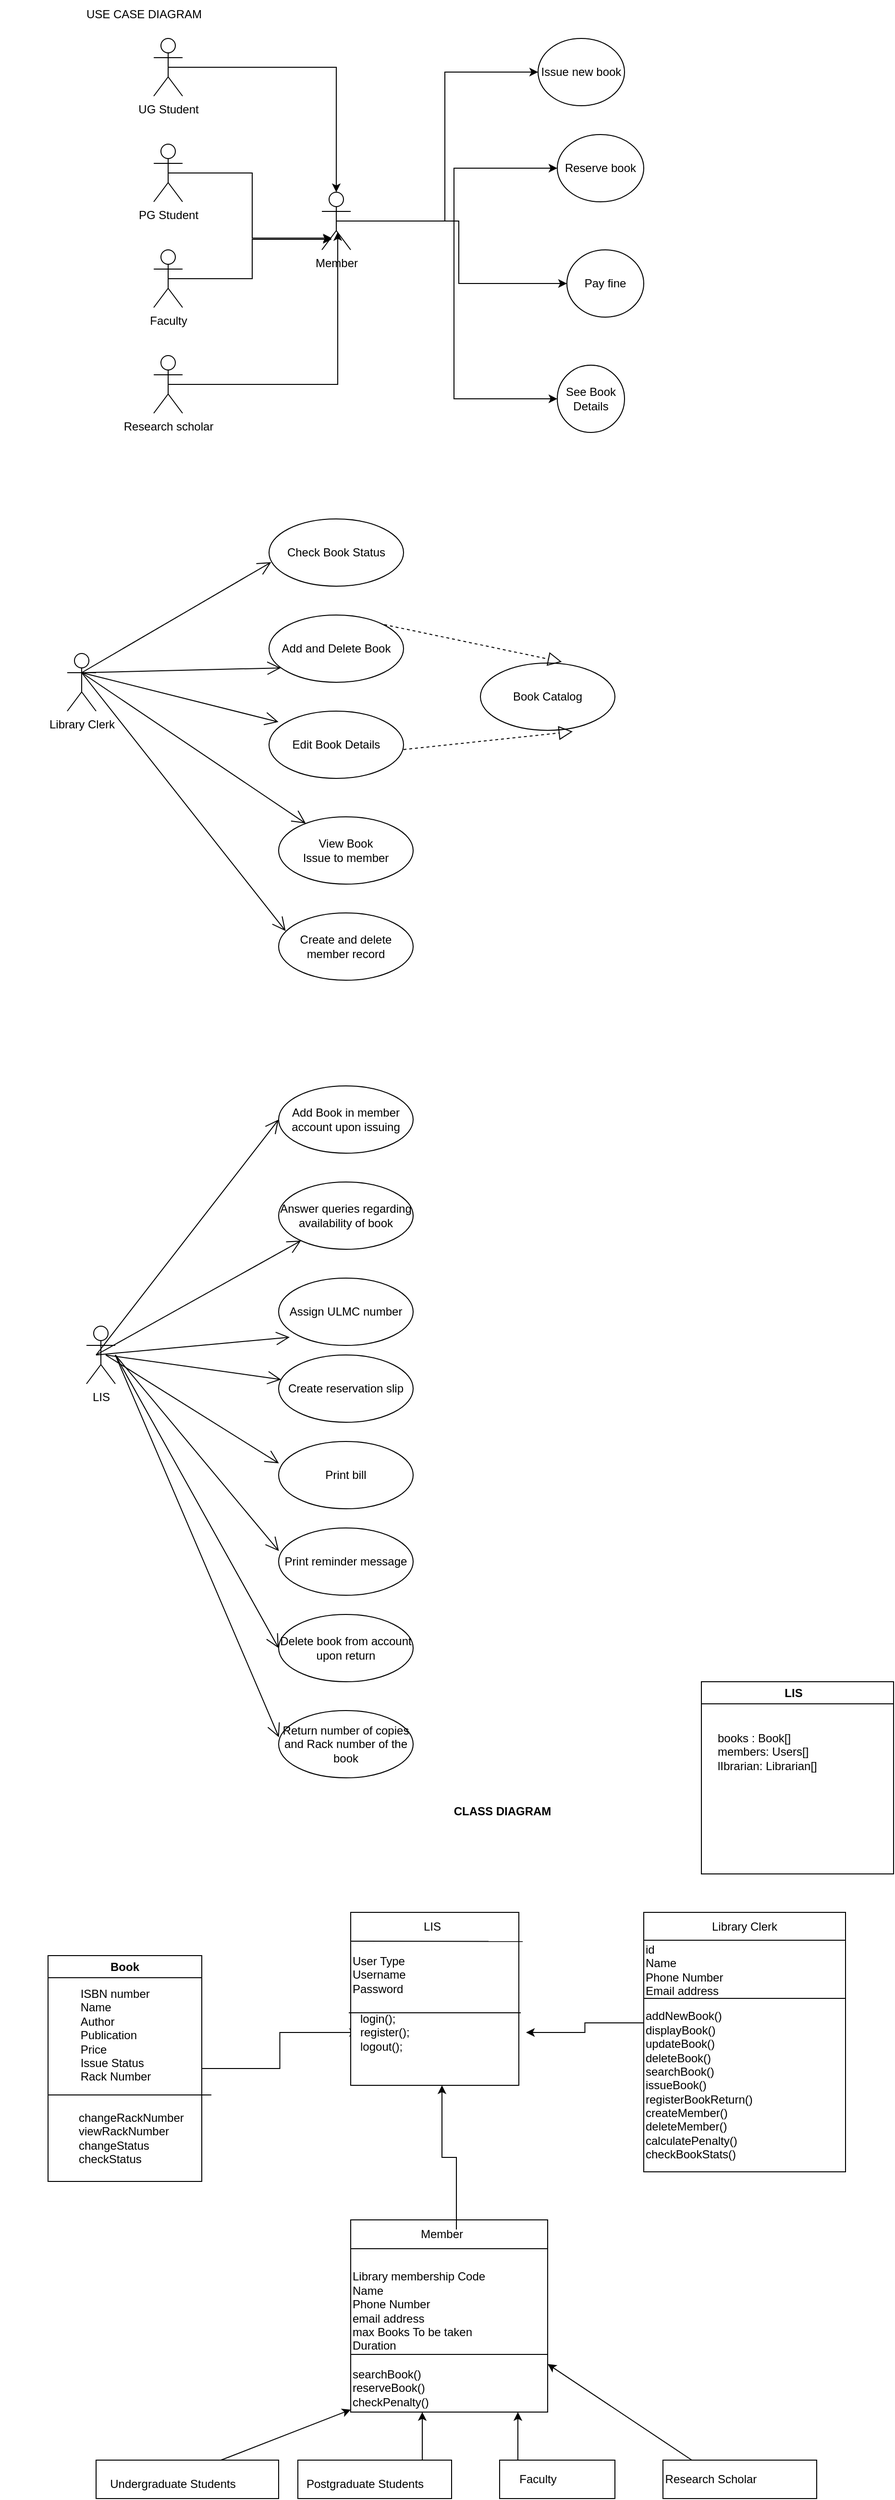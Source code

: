 <mxfile version="23.1.4" type="github">
  <diagram name="Page-1" id="4icbSyWXuBeYbICer2Tr">
    <mxGraphModel dx="2284" dy="780" grid="1" gridSize="10" guides="1" tooltips="1" connect="1" arrows="1" fold="1" page="1" pageScale="1" pageWidth="850" pageHeight="1100" math="0" shadow="0">
      <root>
        <mxCell id="0" />
        <mxCell id="1" parent="0" />
        <mxCell id="_LSDd67RqgxLon7ZMN70-1" style="edgeStyle=orthogonalEdgeStyle;rounded=0;orthogonalLoop=1;jettySize=auto;html=1;exitX=0.5;exitY=0.5;exitDx=0;exitDy=0;exitPerimeter=0;entryX=0;entryY=0.5;entryDx=0;entryDy=0;" parent="1" source="_LSDd67RqgxLon7ZMN70-5" target="_LSDd67RqgxLon7ZMN70-6" edge="1">
          <mxGeometry relative="1" as="geometry">
            <Array as="points">
              <mxPoint x="413" y="240" />
              <mxPoint x="413" y="85" />
            </Array>
          </mxGeometry>
        </mxCell>
        <mxCell id="_LSDd67RqgxLon7ZMN70-2" style="edgeStyle=orthogonalEdgeStyle;rounded=0;orthogonalLoop=1;jettySize=auto;html=1;exitX=0.5;exitY=0.5;exitDx=0;exitDy=0;exitPerimeter=0;" parent="1" source="_LSDd67RqgxLon7ZMN70-5" target="_LSDd67RqgxLon7ZMN70-7" edge="1">
          <mxGeometry relative="1" as="geometry" />
        </mxCell>
        <mxCell id="_LSDd67RqgxLon7ZMN70-3" style="edgeStyle=orthogonalEdgeStyle;rounded=0;orthogonalLoop=1;jettySize=auto;html=1;exitX=0.5;exitY=0.5;exitDx=0;exitDy=0;exitPerimeter=0;" parent="1" source="_LSDd67RqgxLon7ZMN70-5" target="_LSDd67RqgxLon7ZMN70-8" edge="1">
          <mxGeometry relative="1" as="geometry" />
        </mxCell>
        <mxCell id="_LSDd67RqgxLon7ZMN70-4" style="edgeStyle=orthogonalEdgeStyle;rounded=0;orthogonalLoop=1;jettySize=auto;html=1;exitX=0.5;exitY=0.5;exitDx=0;exitDy=0;exitPerimeter=0;entryX=0;entryY=0.5;entryDx=0;entryDy=0;" parent="1" source="_LSDd67RqgxLon7ZMN70-5" target="_LSDd67RqgxLon7ZMN70-9" edge="1">
          <mxGeometry relative="1" as="geometry" />
        </mxCell>
        <mxCell id="_LSDd67RqgxLon7ZMN70-5" value="Member" style="shape=umlActor;verticalLabelPosition=bottom;verticalAlign=top;html=1;" parent="1" vertex="1">
          <mxGeometry x="285" y="210" width="30" height="60" as="geometry" />
        </mxCell>
        <mxCell id="_LSDd67RqgxLon7ZMN70-6" value="Issue new book" style="ellipse;whiteSpace=wrap;html=1;" parent="1" vertex="1">
          <mxGeometry x="510" y="50" width="90" height="70" as="geometry" />
        </mxCell>
        <mxCell id="_LSDd67RqgxLon7ZMN70-7" value="Reserve book" style="ellipse;whiteSpace=wrap;html=1;" parent="1" vertex="1">
          <mxGeometry x="530" y="150" width="90" height="70" as="geometry" />
        </mxCell>
        <mxCell id="_LSDd67RqgxLon7ZMN70-8" value="Pay fine" style="ellipse;whiteSpace=wrap;html=1;" parent="1" vertex="1">
          <mxGeometry x="540" y="270" width="80" height="70" as="geometry" />
        </mxCell>
        <mxCell id="_LSDd67RqgxLon7ZMN70-9" value="See Book Details" style="ellipse;whiteSpace=wrap;html=1;" parent="1" vertex="1">
          <mxGeometry x="530" y="390" width="70" height="70" as="geometry" />
        </mxCell>
        <mxCell id="_LSDd67RqgxLon7ZMN70-10" value="Library Clerk" style="shape=umlActor;verticalLabelPosition=bottom;verticalAlign=top;html=1;" parent="1" vertex="1">
          <mxGeometry x="20" y="690" width="30" height="60" as="geometry" />
        </mxCell>
        <mxCell id="_LSDd67RqgxLon7ZMN70-11" value="Check Book Status" style="ellipse;whiteSpace=wrap;html=1;" parent="1" vertex="1">
          <mxGeometry x="230" y="550" width="140" height="70" as="geometry" />
        </mxCell>
        <mxCell id="_LSDd67RqgxLon7ZMN70-12" value="Add and Delete Book" style="ellipse;whiteSpace=wrap;html=1;" parent="1" vertex="1">
          <mxGeometry x="230" y="650" width="140" height="70" as="geometry" />
        </mxCell>
        <mxCell id="_LSDd67RqgxLon7ZMN70-13" value="Edit Book Details" style="ellipse;whiteSpace=wrap;html=1;" parent="1" vertex="1">
          <mxGeometry x="230" y="750" width="140" height="70" as="geometry" />
        </mxCell>
        <mxCell id="_LSDd67RqgxLon7ZMN70-14" value="View Book&lt;br&gt;Issue to member" style="ellipse;whiteSpace=wrap;html=1;" parent="1" vertex="1">
          <mxGeometry x="240" y="860" width="140" height="70" as="geometry" />
        </mxCell>
        <mxCell id="_LSDd67RqgxLon7ZMN70-15" value="Create and delete member record" style="ellipse;whiteSpace=wrap;html=1;" parent="1" vertex="1">
          <mxGeometry x="240" y="960" width="140" height="70" as="geometry" />
        </mxCell>
        <mxCell id="_LSDd67RqgxLon7ZMN70-16" value="" style="endArrow=open;endFill=1;endSize=12;html=1;rounded=0;entryX=0.016;entryY=0.643;entryDx=0;entryDy=0;entryPerimeter=0;" parent="1" target="_LSDd67RqgxLon7ZMN70-11" edge="1">
          <mxGeometry width="160" relative="1" as="geometry">
            <mxPoint x="35" y="710" as="sourcePoint" />
            <mxPoint x="195" y="710" as="targetPoint" />
          </mxGeometry>
        </mxCell>
        <mxCell id="_LSDd67RqgxLon7ZMN70-17" value="" style="endArrow=open;endFill=1;endSize=12;html=1;rounded=0;entryX=0.088;entryY=0.786;entryDx=0;entryDy=0;entryPerimeter=0;" parent="1" target="_LSDd67RqgxLon7ZMN70-12" edge="1">
          <mxGeometry width="160" relative="1" as="geometry">
            <mxPoint x="35" y="710" as="sourcePoint" />
            <mxPoint x="195" y="710" as="targetPoint" />
          </mxGeometry>
        </mxCell>
        <mxCell id="_LSDd67RqgxLon7ZMN70-18" value="" style="endArrow=open;endFill=1;endSize=12;html=1;rounded=0;entryX=0.07;entryY=0.161;entryDx=0;entryDy=0;entryPerimeter=0;" parent="1" target="_LSDd67RqgxLon7ZMN70-13" edge="1">
          <mxGeometry width="160" relative="1" as="geometry">
            <mxPoint x="35" y="710" as="sourcePoint" />
            <mxPoint x="195" y="710" as="targetPoint" />
          </mxGeometry>
        </mxCell>
        <mxCell id="_LSDd67RqgxLon7ZMN70-19" value="" style="endArrow=open;endFill=1;endSize=12;html=1;rounded=0;" parent="1" target="_LSDd67RqgxLon7ZMN70-14" edge="1">
          <mxGeometry width="160" relative="1" as="geometry">
            <mxPoint x="35" y="710" as="sourcePoint" />
            <mxPoint x="195" y="710" as="targetPoint" />
          </mxGeometry>
        </mxCell>
        <mxCell id="_LSDd67RqgxLon7ZMN70-20" value="" style="endArrow=open;endFill=1;endSize=12;html=1;rounded=0;entryX=0.052;entryY=0.268;entryDx=0;entryDy=0;entryPerimeter=0;" parent="1" target="_LSDd67RqgxLon7ZMN70-15" edge="1">
          <mxGeometry width="160" relative="1" as="geometry">
            <mxPoint x="35" y="710" as="sourcePoint" />
            <mxPoint x="195" y="710" as="targetPoint" />
          </mxGeometry>
        </mxCell>
        <mxCell id="_LSDd67RqgxLon7ZMN70-21" value="Book Catalog" style="ellipse;whiteSpace=wrap;html=1;" parent="1" vertex="1">
          <mxGeometry x="450" y="700" width="140" height="70" as="geometry" />
        </mxCell>
        <mxCell id="_LSDd67RqgxLon7ZMN70-22" value="" style="endArrow=block;dashed=1;endFill=0;endSize=12;html=1;rounded=0;entryX=0.605;entryY=-0.018;entryDx=0;entryDy=0;entryPerimeter=0;" parent="1" target="_LSDd67RqgxLon7ZMN70-21" edge="1">
          <mxGeometry width="160" relative="1" as="geometry">
            <mxPoint x="350" y="660" as="sourcePoint" />
            <mxPoint x="510" y="660" as="targetPoint" />
          </mxGeometry>
        </mxCell>
        <mxCell id="_LSDd67RqgxLon7ZMN70-23" value="" style="endArrow=block;dashed=1;endFill=0;endSize=12;html=1;rounded=0;entryX=0.686;entryY=1.018;entryDx=0;entryDy=0;entryPerimeter=0;" parent="1" target="_LSDd67RqgxLon7ZMN70-21" edge="1">
          <mxGeometry width="160" relative="1" as="geometry">
            <mxPoint x="370" y="790" as="sourcePoint" />
            <mxPoint x="530" y="790" as="targetPoint" />
          </mxGeometry>
        </mxCell>
        <mxCell id="_LSDd67RqgxLon7ZMN70-24" value="LIS" style="shape=umlActor;verticalLabelPosition=bottom;verticalAlign=top;html=1;" parent="1" vertex="1">
          <mxGeometry x="40" y="1390" width="30" height="60" as="geometry" />
        </mxCell>
        <mxCell id="_LSDd67RqgxLon7ZMN70-25" value="USE CASE DIAGRAM" style="text;html=1;strokeColor=none;fillColor=none;align=center;verticalAlign=middle;whiteSpace=wrap;rounded=0;" parent="1" vertex="1">
          <mxGeometry x="-50" y="10" width="300" height="30" as="geometry" />
        </mxCell>
        <mxCell id="_LSDd67RqgxLon7ZMN70-26" value="Add Book in member account upon issuing" style="ellipse;whiteSpace=wrap;html=1;" parent="1" vertex="1">
          <mxGeometry x="240" y="1140" width="140" height="70" as="geometry" />
        </mxCell>
        <mxCell id="_LSDd67RqgxLon7ZMN70-27" value="Answer queries regarding availability of book" style="ellipse;whiteSpace=wrap;html=1;" parent="1" vertex="1">
          <mxGeometry x="240" y="1240" width="140" height="70" as="geometry" />
        </mxCell>
        <mxCell id="_LSDd67RqgxLon7ZMN70-28" value="Assign ULMC number" style="ellipse;whiteSpace=wrap;html=1;" parent="1" vertex="1">
          <mxGeometry x="240" y="1340" width="140" height="70" as="geometry" />
        </mxCell>
        <mxCell id="_LSDd67RqgxLon7ZMN70-29" value="Create reservation slip" style="ellipse;whiteSpace=wrap;html=1;" parent="1" vertex="1">
          <mxGeometry x="240" y="1420" width="140" height="70" as="geometry" />
        </mxCell>
        <mxCell id="_LSDd67RqgxLon7ZMN70-30" value="Print bill" style="ellipse;whiteSpace=wrap;html=1;" parent="1" vertex="1">
          <mxGeometry x="240" y="1510" width="140" height="70" as="geometry" />
        </mxCell>
        <mxCell id="_LSDd67RqgxLon7ZMN70-31" value="Print reminder message" style="ellipse;whiteSpace=wrap;html=1;" parent="1" vertex="1">
          <mxGeometry x="240" y="1600" width="140" height="70" as="geometry" />
        </mxCell>
        <mxCell id="_LSDd67RqgxLon7ZMN70-32" value="Delete book from account upon return" style="ellipse;whiteSpace=wrap;html=1;" parent="1" vertex="1">
          <mxGeometry x="240" y="1690" width="140" height="70" as="geometry" />
        </mxCell>
        <mxCell id="_LSDd67RqgxLon7ZMN70-33" value="Return number of copies and Rack number of the book" style="ellipse;whiteSpace=wrap;html=1;" parent="1" vertex="1">
          <mxGeometry x="240" y="1790" width="140" height="70" as="geometry" />
        </mxCell>
        <mxCell id="_LSDd67RqgxLon7ZMN70-34" value="" style="endArrow=open;endFill=1;endSize=12;html=1;rounded=0;entryX=0;entryY=0.5;entryDx=0;entryDy=0;" parent="1" target="_LSDd67RqgxLon7ZMN70-26" edge="1">
          <mxGeometry width="160" relative="1" as="geometry">
            <mxPoint x="50" y="1420" as="sourcePoint" />
            <mxPoint x="210" y="1420" as="targetPoint" />
          </mxGeometry>
        </mxCell>
        <mxCell id="_LSDd67RqgxLon7ZMN70-35" value="" style="endArrow=open;endFill=1;endSize=12;html=1;rounded=0;" parent="1" target="_LSDd67RqgxLon7ZMN70-27" edge="1">
          <mxGeometry width="160" relative="1" as="geometry">
            <mxPoint x="50" y="1420" as="sourcePoint" />
            <mxPoint x="210" y="1420" as="targetPoint" />
          </mxGeometry>
        </mxCell>
        <mxCell id="_LSDd67RqgxLon7ZMN70-36" value="" style="endArrow=open;endFill=1;endSize=12;html=1;rounded=0;entryX=0.082;entryY=0.879;entryDx=0;entryDy=0;entryPerimeter=0;" parent="1" target="_LSDd67RqgxLon7ZMN70-28" edge="1">
          <mxGeometry width="160" relative="1" as="geometry">
            <mxPoint x="50" y="1420" as="sourcePoint" />
            <mxPoint x="210" y="1420" as="targetPoint" />
          </mxGeometry>
        </mxCell>
        <mxCell id="_LSDd67RqgxLon7ZMN70-37" value="" style="endArrow=open;endFill=1;endSize=12;html=1;rounded=0;" parent="1" target="_LSDd67RqgxLon7ZMN70-29" edge="1">
          <mxGeometry width="160" relative="1" as="geometry">
            <mxPoint x="60" y="1420" as="sourcePoint" />
            <mxPoint x="220" y="1420" as="targetPoint" />
          </mxGeometry>
        </mxCell>
        <mxCell id="_LSDd67RqgxLon7ZMN70-38" value="" style="endArrow=open;endFill=1;endSize=12;html=1;rounded=0;entryX=0.002;entryY=0.325;entryDx=0;entryDy=0;entryPerimeter=0;" parent="1" target="_LSDd67RqgxLon7ZMN70-30" edge="1">
          <mxGeometry width="160" relative="1" as="geometry">
            <mxPoint x="60" y="1420" as="sourcePoint" />
            <mxPoint x="220" y="1420" as="targetPoint" />
          </mxGeometry>
        </mxCell>
        <mxCell id="_LSDd67RqgxLon7ZMN70-39" value="" style="endArrow=open;endFill=1;endSize=12;html=1;rounded=0;entryX=0.002;entryY=0.343;entryDx=0;entryDy=0;entryPerimeter=0;" parent="1" target="_LSDd67RqgxLon7ZMN70-31" edge="1">
          <mxGeometry width="160" relative="1" as="geometry">
            <mxPoint x="70" y="1420" as="sourcePoint" />
            <mxPoint x="230" y="1420" as="targetPoint" />
          </mxGeometry>
        </mxCell>
        <mxCell id="_LSDd67RqgxLon7ZMN70-40" value="" style="endArrow=open;endFill=1;endSize=12;html=1;rounded=0;entryX=0;entryY=0.5;entryDx=0;entryDy=0;" parent="1" target="_LSDd67RqgxLon7ZMN70-32" edge="1">
          <mxGeometry width="160" relative="1" as="geometry">
            <mxPoint x="70" y="1420" as="sourcePoint" />
            <mxPoint x="230" y="1420" as="targetPoint" />
          </mxGeometry>
        </mxCell>
        <mxCell id="_LSDd67RqgxLon7ZMN70-41" value="" style="endArrow=open;endFill=1;endSize=12;html=1;rounded=0;entryX=0.002;entryY=0.397;entryDx=0;entryDy=0;entryPerimeter=0;" parent="1" target="_LSDd67RqgxLon7ZMN70-33" edge="1">
          <mxGeometry width="160" relative="1" as="geometry">
            <mxPoint x="70" y="1420" as="sourcePoint" />
            <mxPoint x="230" y="1420" as="targetPoint" />
          </mxGeometry>
        </mxCell>
        <mxCell id="_LSDd67RqgxLon7ZMN70-42" value="PG Student" style="shape=umlActor;verticalLabelPosition=bottom;verticalAlign=top;html=1;" parent="1" vertex="1">
          <mxGeometry x="110" y="160" width="30" height="60" as="geometry" />
        </mxCell>
        <mxCell id="_LSDd67RqgxLon7ZMN70-43" value="Research scholar" style="shape=umlActor;verticalLabelPosition=bottom;verticalAlign=top;html=1;" parent="1" vertex="1">
          <mxGeometry x="110" y="380" width="30" height="60" as="geometry" />
        </mxCell>
        <mxCell id="_LSDd67RqgxLon7ZMN70-44" value="UG Student" style="shape=umlActor;verticalLabelPosition=bottom;verticalAlign=top;html=1;" parent="1" vertex="1">
          <mxGeometry x="110" y="50" width="30" height="60" as="geometry" />
        </mxCell>
        <mxCell id="_LSDd67RqgxLon7ZMN70-45" value="Faculty" style="shape=umlActor;verticalLabelPosition=bottom;verticalAlign=top;html=1;" parent="1" vertex="1">
          <mxGeometry x="110" y="270" width="30" height="60" as="geometry" />
        </mxCell>
        <mxCell id="_LSDd67RqgxLon7ZMN70-46" style="edgeStyle=orthogonalEdgeStyle;rounded=0;orthogonalLoop=1;jettySize=auto;html=1;exitX=0.5;exitY=0.5;exitDx=0;exitDy=0;exitPerimeter=0;entryX=0.55;entryY=0.692;entryDx=0;entryDy=0;entryPerimeter=0;" parent="1" source="_LSDd67RqgxLon7ZMN70-43" target="_LSDd67RqgxLon7ZMN70-5" edge="1">
          <mxGeometry relative="1" as="geometry" />
        </mxCell>
        <mxCell id="_LSDd67RqgxLon7ZMN70-47" style="edgeStyle=orthogonalEdgeStyle;rounded=0;orthogonalLoop=1;jettySize=auto;html=1;exitX=0.5;exitY=0.5;exitDx=0;exitDy=0;exitPerimeter=0;entryX=0.342;entryY=0.817;entryDx=0;entryDy=0;entryPerimeter=0;" parent="1" source="_LSDd67RqgxLon7ZMN70-45" target="_LSDd67RqgxLon7ZMN70-5" edge="1">
          <mxGeometry relative="1" as="geometry" />
        </mxCell>
        <mxCell id="_LSDd67RqgxLon7ZMN70-48" style="edgeStyle=orthogonalEdgeStyle;rounded=0;orthogonalLoop=1;jettySize=auto;html=1;exitX=0.5;exitY=0.5;exitDx=0;exitDy=0;exitPerimeter=0;entryX=0.342;entryY=0.796;entryDx=0;entryDy=0;entryPerimeter=0;" parent="1" source="_LSDd67RqgxLon7ZMN70-42" target="_LSDd67RqgxLon7ZMN70-5" edge="1">
          <mxGeometry relative="1" as="geometry" />
        </mxCell>
        <mxCell id="_LSDd67RqgxLon7ZMN70-49" style="edgeStyle=orthogonalEdgeStyle;rounded=0;orthogonalLoop=1;jettySize=auto;html=1;exitX=0.5;exitY=0.5;exitDx=0;exitDy=0;exitPerimeter=0;entryX=0.5;entryY=0;entryDx=0;entryDy=0;entryPerimeter=0;" parent="1" source="_LSDd67RqgxLon7ZMN70-44" target="_LSDd67RqgxLon7ZMN70-5" edge="1">
          <mxGeometry relative="1" as="geometry" />
        </mxCell>
        <mxCell id="_LSDd67RqgxLon7ZMN70-50" value="&lt;b&gt;CLASS DIAGRAM&lt;/b&gt;" style="text;html=1;strokeColor=none;fillColor=none;align=center;verticalAlign=middle;whiteSpace=wrap;rounded=0;" parent="1" vertex="1">
          <mxGeometry x="322.5" y="1880" width="300" height="30" as="geometry" />
        </mxCell>
        <mxCell id="_LSDd67RqgxLon7ZMN70-51" style="edgeStyle=orthogonalEdgeStyle;rounded=0;orthogonalLoop=1;jettySize=auto;html=1;exitX=1;exitY=0.5;exitDx=0;exitDy=0;" parent="1" source="v0lGHebVl8GjPaIdIFqp-1" target="_LSDd67RqgxLon7ZMN70-61" edge="1">
          <mxGeometry relative="1" as="geometry">
            <mxPoint x="160" y="2080" as="sourcePoint" />
          </mxGeometry>
        </mxCell>
        <mxCell id="_LSDd67RqgxLon7ZMN70-56" value="" style="rounded=0;whiteSpace=wrap;html=1;" parent="1" vertex="1">
          <mxGeometry x="315" y="2000" width="175" height="180" as="geometry" />
        </mxCell>
        <mxCell id="_LSDd67RqgxLon7ZMN70-57" value="" style="endArrow=none;html=1;rounded=0;entryX=1.023;entryY=0.168;entryDx=0;entryDy=0;entryPerimeter=0;" parent="1" target="_LSDd67RqgxLon7ZMN70-56" edge="1">
          <mxGeometry width="50" height="50" relative="1" as="geometry">
            <mxPoint x="315" y="2030" as="sourcePoint" />
            <mxPoint x="485" y="2030" as="targetPoint" />
          </mxGeometry>
        </mxCell>
        <mxCell id="_LSDd67RqgxLon7ZMN70-58" value="" style="endArrow=none;html=1;rounded=0;entryX=1.023;entryY=0.168;entryDx=0;entryDy=0;entryPerimeter=0;" parent="1" edge="1">
          <mxGeometry width="50" height="50" relative="1" as="geometry">
            <mxPoint x="313" y="2104.5" as="sourcePoint" />
            <mxPoint x="492" y="2104.5" as="targetPoint" />
          </mxGeometry>
        </mxCell>
        <mxCell id="_LSDd67RqgxLon7ZMN70-59" value="LIS" style="text;html=1;strokeColor=none;fillColor=none;align=center;verticalAlign=middle;whiteSpace=wrap;rounded=0;" parent="1" vertex="1">
          <mxGeometry x="370" y="2000" width="60" height="30" as="geometry" />
        </mxCell>
        <mxCell id="_LSDd67RqgxLon7ZMN70-60" value="User Type&lt;br&gt;Username&lt;br&gt;Password" style="text;html=1;strokeColor=none;fillColor=none;align=left;verticalAlign=middle;whiteSpace=wrap;rounded=0;" parent="1" vertex="1">
          <mxGeometry x="315" y="2010" width="190" height="110" as="geometry" />
        </mxCell>
        <mxCell id="_LSDd67RqgxLon7ZMN70-61" value="login();&lt;br&gt;register();&lt;br&gt;logout();&lt;br&gt;" style="text;html=1;strokeColor=none;fillColor=none;align=left;verticalAlign=middle;whiteSpace=wrap;rounded=0;" parent="1" vertex="1">
          <mxGeometry x="322.5" y="2070" width="175" height="110" as="geometry" />
        </mxCell>
        <mxCell id="_LSDd67RqgxLon7ZMN70-62" value="" style="rounded=0;whiteSpace=wrap;html=1;" parent="1" vertex="1">
          <mxGeometry x="620" y="2000" width="210" height="270" as="geometry" />
        </mxCell>
        <mxCell id="_LSDd67RqgxLon7ZMN70-63" value="" style="endArrow=none;html=1;rounded=0;" parent="1" source="_LSDd67RqgxLon7ZMN70-62" edge="1">
          <mxGeometry width="50" height="50" relative="1" as="geometry">
            <mxPoint x="750" y="2030" as="sourcePoint" />
            <mxPoint x="830" y="2030" as="targetPoint" />
          </mxGeometry>
        </mxCell>
        <mxCell id="_LSDd67RqgxLon7ZMN70-64" value="" style="endArrow=none;html=1;rounded=0;" parent="1" source="_LSDd67RqgxLon7ZMN70-62" edge="1">
          <mxGeometry width="50" height="50" relative="1" as="geometry">
            <mxPoint x="790" y="2029" as="sourcePoint" />
            <mxPoint x="620" y="2029" as="targetPoint" />
            <Array as="points">
              <mxPoint x="830" y="2029" />
            </Array>
          </mxGeometry>
        </mxCell>
        <mxCell id="_LSDd67RqgxLon7ZMN70-65" value="" style="endArrow=none;html=1;rounded=0;" parent="1" edge="1">
          <mxGeometry width="50" height="50" relative="1" as="geometry">
            <mxPoint x="830" y="2089.5" as="sourcePoint" />
            <mxPoint x="620" y="2089.5" as="targetPoint" />
            <Array as="points">
              <mxPoint x="830" y="2089.5" />
            </Array>
          </mxGeometry>
        </mxCell>
        <mxCell id="_LSDd67RqgxLon7ZMN70-66" value="Library Clerk" style="text;html=1;strokeColor=none;fillColor=none;align=center;verticalAlign=middle;whiteSpace=wrap;rounded=0;" parent="1" vertex="1">
          <mxGeometry x="680" y="2000" width="90" height="30" as="geometry" />
        </mxCell>
        <mxCell id="_LSDd67RqgxLon7ZMN70-67" value="id&lt;br&gt;Name&lt;br&gt;Phone Number&lt;br&gt;Email address" style="text;html=1;strokeColor=none;fillColor=none;align=left;verticalAlign=middle;whiteSpace=wrap;rounded=0;" parent="1" vertex="1">
          <mxGeometry x="620" y="2010" width="140" height="100" as="geometry" />
        </mxCell>
        <mxCell id="_LSDd67RqgxLon7ZMN70-68" style="edgeStyle=orthogonalEdgeStyle;rounded=0;orthogonalLoop=1;jettySize=auto;html=1;exitX=0;exitY=0.25;exitDx=0;exitDy=0;" parent="1" source="_LSDd67RqgxLon7ZMN70-69" target="_LSDd67RqgxLon7ZMN70-61" edge="1">
          <mxGeometry relative="1" as="geometry" />
        </mxCell>
        <mxCell id="_LSDd67RqgxLon7ZMN70-69" value="addNewBook()&lt;br&gt;displayBook()&lt;br&gt;updateBook()&lt;br&gt;deleteBook()&lt;br&gt;searchBook()&lt;br&gt;issueBook()&lt;br&gt;registerBookReturn()&lt;br&gt;createMember()&lt;br&gt;deleteMember()&lt;br&gt;calculatePenalty()&lt;br&gt;checkBookStats()" style="text;html=1;strokeColor=none;fillColor=none;align=left;verticalAlign=middle;whiteSpace=wrap;rounded=0;" parent="1" vertex="1">
          <mxGeometry x="620" y="2050" width="260" height="260" as="geometry" />
        </mxCell>
        <mxCell id="_LSDd67RqgxLon7ZMN70-70" style="edgeStyle=orthogonalEdgeStyle;rounded=0;orthogonalLoop=1;jettySize=auto;html=1;exitX=0.5;exitY=1;exitDx=0;exitDy=0;" parent="1" source="_LSDd67RqgxLon7ZMN70-62" target="_LSDd67RqgxLon7ZMN70-62" edge="1">
          <mxGeometry relative="1" as="geometry" />
        </mxCell>
        <mxCell id="_LSDd67RqgxLon7ZMN70-71" value="" style="rounded=0;whiteSpace=wrap;html=1;" parent="1" vertex="1">
          <mxGeometry x="315" y="2320" width="205" height="200" as="geometry" />
        </mxCell>
        <mxCell id="_LSDd67RqgxLon7ZMN70-72" value="" style="endArrow=none;html=1;rounded=0;" parent="1" target="_LSDd67RqgxLon7ZMN70-71" edge="1">
          <mxGeometry width="50" height="50" relative="1" as="geometry">
            <mxPoint x="315" y="2350" as="sourcePoint" />
            <mxPoint x="475" y="2350" as="targetPoint" />
            <Array as="points">
              <mxPoint x="520" y="2350" />
            </Array>
          </mxGeometry>
        </mxCell>
        <mxCell id="_LSDd67RqgxLon7ZMN70-73" value="Member" style="text;html=1;strokeColor=none;fillColor=none;align=center;verticalAlign=middle;whiteSpace=wrap;rounded=0;" parent="1" vertex="1">
          <mxGeometry x="330" y="2320" width="160" height="30" as="geometry" />
        </mxCell>
        <mxCell id="_LSDd67RqgxLon7ZMN70-74" value="" style="endArrow=none;html=1;rounded=0;" parent="1" edge="1">
          <mxGeometry width="50" height="50" relative="1" as="geometry">
            <mxPoint x="315" y="2460" as="sourcePoint" />
            <mxPoint x="520" y="2460" as="targetPoint" />
            <Array as="points">
              <mxPoint x="520" y="2460" />
            </Array>
          </mxGeometry>
        </mxCell>
        <mxCell id="_LSDd67RqgxLon7ZMN70-75" style="edgeStyle=orthogonalEdgeStyle;rounded=0;orthogonalLoop=1;jettySize=auto;html=1;" parent="1" source="_LSDd67RqgxLon7ZMN70-76" target="_LSDd67RqgxLon7ZMN70-61" edge="1">
          <mxGeometry relative="1" as="geometry" />
        </mxCell>
        <mxCell id="_LSDd67RqgxLon7ZMN70-76" value="Library membership Code&lt;br&gt;Name&lt;br&gt;Phone Number&lt;br&gt;email address&lt;br&gt;max Books To be taken&lt;br&gt;Duration" style="text;html=1;strokeColor=none;fillColor=none;align=left;verticalAlign=middle;whiteSpace=wrap;rounded=0;" parent="1" vertex="1">
          <mxGeometry x="315" y="2330" width="220" height="170" as="geometry" />
        </mxCell>
        <mxCell id="_LSDd67RqgxLon7ZMN70-77" value="searchBook()&lt;br&gt;reserveBook()&lt;br&gt;checkPenalty()" style="text;html=1;strokeColor=none;fillColor=none;align=left;verticalAlign=middle;whiteSpace=wrap;rounded=0;" parent="1" vertex="1">
          <mxGeometry x="315" y="2450" width="150" height="90" as="geometry" />
        </mxCell>
        <mxCell id="_LSDd67RqgxLon7ZMN70-78" value="Postgraduate Students" style="text;html=1;strokeColor=none;fillColor=none;align=center;verticalAlign=middle;whiteSpace=wrap;rounded=0;" parent="1" vertex="1">
          <mxGeometry x="60" y="2575" width="160" height="30" as="geometry" />
        </mxCell>
        <mxCell id="_LSDd67RqgxLon7ZMN70-79" value="Research Scholars" style="text;html=1;strokeColor=none;fillColor=none;align=center;verticalAlign=middle;whiteSpace=wrap;rounded=0;" parent="1" vertex="1">
          <mxGeometry x="640" y="2580" width="160" height="30" as="geometry" />
        </mxCell>
        <mxCell id="_LSDd67RqgxLon7ZMN70-80" value="Faulty" style="text;html=1;strokeColor=none;fillColor=none;align=center;verticalAlign=middle;whiteSpace=wrap;rounded=0;" parent="1" vertex="1">
          <mxGeometry x="450" y="2575" width="160" height="30" as="geometry" />
        </mxCell>
        <mxCell id="_LSDd67RqgxLon7ZMN70-81" value="" style="rounded=0;whiteSpace=wrap;html=1;" parent="1" vertex="1">
          <mxGeometry x="50" y="2570" width="190" height="40" as="geometry" />
        </mxCell>
        <mxCell id="_LSDd67RqgxLon7ZMN70-82" value="" style="rounded=0;whiteSpace=wrap;html=1;" parent="1" vertex="1">
          <mxGeometry x="260" y="2570" width="160" height="40" as="geometry" />
        </mxCell>
        <mxCell id="_LSDd67RqgxLon7ZMN70-83" value="" style="rounded=0;whiteSpace=wrap;html=1;" parent="1" vertex="1">
          <mxGeometry x="470" y="2570" width="120" height="40" as="geometry" />
        </mxCell>
        <mxCell id="_LSDd67RqgxLon7ZMN70-84" value="" style="rounded=0;whiteSpace=wrap;html=1;" parent="1" vertex="1">
          <mxGeometry x="640" y="2570" width="160" height="40" as="geometry" />
        </mxCell>
        <mxCell id="_LSDd67RqgxLon7ZMN70-85" value="Faculty" style="text;html=1;strokeColor=none;fillColor=none;align=center;verticalAlign=middle;whiteSpace=wrap;rounded=0;" parent="1" vertex="1">
          <mxGeometry x="480" y="2575" width="60" height="30" as="geometry" />
        </mxCell>
        <mxCell id="_LSDd67RqgxLon7ZMN70-86" value="Undergraduate Students" style="text;html=1;strokeColor=none;fillColor=none;align=center;verticalAlign=middle;whiteSpace=wrap;rounded=0;" parent="1" vertex="1">
          <mxGeometry x="-10" y="2580" width="280" height="30" as="geometry" />
        </mxCell>
        <mxCell id="_LSDd67RqgxLon7ZMN70-87" value="Postgraduate Students" style="text;html=1;strokeColor=none;fillColor=none;align=center;verticalAlign=middle;whiteSpace=wrap;rounded=0;" parent="1" vertex="1">
          <mxGeometry x="210" y="2580" width="240" height="30" as="geometry" />
        </mxCell>
        <mxCell id="_LSDd67RqgxLon7ZMN70-88" value="Research Scholar" style="text;html=1;strokeColor=none;fillColor=none;align=center;verticalAlign=middle;whiteSpace=wrap;rounded=0;" parent="1" vertex="1">
          <mxGeometry x="580" y="2575" width="220" height="30" as="geometry" />
        </mxCell>
        <mxCell id="_LSDd67RqgxLon7ZMN70-89" value="" style="endArrow=classic;html=1;rounded=0;entryX=0;entryY=0.75;entryDx=0;entryDy=0;" parent="1" target="_LSDd67RqgxLon7ZMN70-77" edge="1">
          <mxGeometry width="50" height="50" relative="1" as="geometry">
            <mxPoint x="180" y="2570" as="sourcePoint" />
            <mxPoint x="230" y="2520" as="targetPoint" />
          </mxGeometry>
        </mxCell>
        <mxCell id="_LSDd67RqgxLon7ZMN70-90" value="" style="endArrow=classic;html=1;rounded=0;" parent="1" edge="1">
          <mxGeometry width="50" height="50" relative="1" as="geometry">
            <mxPoint x="389.5" y="2570" as="sourcePoint" />
            <mxPoint x="389.5" y="2520" as="targetPoint" />
          </mxGeometry>
        </mxCell>
        <mxCell id="_LSDd67RqgxLon7ZMN70-91" value="" style="endArrow=classic;html=1;rounded=0;" parent="1" edge="1">
          <mxGeometry width="50" height="50" relative="1" as="geometry">
            <mxPoint x="489" y="2570" as="sourcePoint" />
            <mxPoint x="489" y="2520" as="targetPoint" />
          </mxGeometry>
        </mxCell>
        <mxCell id="_LSDd67RqgxLon7ZMN70-92" value="" style="endArrow=classic;html=1;rounded=0;" parent="1" edge="1">
          <mxGeometry width="50" height="50" relative="1" as="geometry">
            <mxPoint x="670" y="2570" as="sourcePoint" />
            <mxPoint x="520" y="2470" as="targetPoint" />
          </mxGeometry>
        </mxCell>
        <mxCell id="v0lGHebVl8GjPaIdIFqp-1" value="Book" style="swimlane;whiteSpace=wrap;html=1;" vertex="1" parent="1">
          <mxGeometry y="2045" width="160" height="235" as="geometry">
            <mxRectangle y="2070" width="140" height="30" as="alternateBounds" />
          </mxGeometry>
        </mxCell>
        <mxCell id="v0lGHebVl8GjPaIdIFqp-2" value="&lt;div style=&quot;border-color: var(--border-color); text-align: left;&quot;&gt;ISBN number&lt;/div&gt;&lt;div style=&quot;border-color: var(--border-color); text-align: left;&quot;&gt;&lt;span style=&quot;border-color: var(--border-color); background-color: initial;&quot;&gt;Name&lt;/span&gt;&lt;/div&gt;&lt;div style=&quot;border-color: var(--border-color); text-align: left;&quot;&gt;&lt;span style=&quot;border-color: var(--border-color); background-color: initial;&quot;&gt;Author&lt;/span&gt;&lt;/div&gt;&lt;div style=&quot;border-color: var(--border-color); text-align: left;&quot;&gt;&lt;span style=&quot;border-color: var(--border-color); background-color: initial;&quot;&gt;Publication&lt;/span&gt;&lt;/div&gt;&lt;div style=&quot;border-color: var(--border-color); text-align: left;&quot;&gt;&lt;span style=&quot;border-color: var(--border-color); background-color: initial;&quot;&gt;Price&lt;/span&gt;&lt;/div&gt;&lt;div style=&quot;border-color: var(--border-color); text-align: left;&quot;&gt;&lt;span style=&quot;border-color: var(--border-color); background-color: initial;&quot;&gt;Issue Status&lt;/span&gt;&lt;/div&gt;&lt;div style=&quot;border-color: var(--border-color); text-align: left;&quot;&gt;&lt;span style=&quot;border-color: var(--border-color); background-color: initial;&quot;&gt;Rack Number&lt;/span&gt;&lt;/div&gt;&lt;div&gt;&lt;span style=&quot;border-color: var(--border-color); background-color: initial;&quot;&gt;&lt;br&gt;&lt;/span&gt;&lt;/div&gt;" style="text;html=1;align=center;verticalAlign=middle;resizable=0;points=[];autosize=1;strokeColor=none;fillColor=none;" vertex="1" parent="v0lGHebVl8GjPaIdIFqp-1">
          <mxGeometry x="20" y="25" width="100" height="130" as="geometry" />
        </mxCell>
        <mxCell id="v0lGHebVl8GjPaIdIFqp-4" value="" style="endArrow=none;html=1;rounded=0;exitX=0;exitY=0.75;exitDx=0;exitDy=0;entryX=1;entryY=0.75;entryDx=0;entryDy=0;" edge="1" parent="v0lGHebVl8GjPaIdIFqp-1">
          <mxGeometry width="50" height="50" relative="1" as="geometry">
            <mxPoint y="145" as="sourcePoint" />
            <mxPoint x="170" y="145" as="targetPoint" />
          </mxGeometry>
        </mxCell>
        <mxCell id="v0lGHebVl8GjPaIdIFqp-5" value="changeRackNumber&lt;br&gt;viewRackNumber&lt;br&gt;changeStatus&lt;br&gt;&lt;div style=&quot;&quot;&gt;&lt;span style=&quot;background-color: initial;&quot;&gt;checkStatus&lt;/span&gt;&lt;/div&gt;" style="text;html=1;align=left;verticalAlign=middle;resizable=0;points=[];autosize=1;strokeColor=none;fillColor=none;" vertex="1" parent="v0lGHebVl8GjPaIdIFqp-1">
          <mxGeometry x="30" y="155" width="130" height="70" as="geometry" />
        </mxCell>
        <mxCell id="v0lGHebVl8GjPaIdIFqp-6" value="LIS&lt;span style=&quot;white-space: pre;&quot;&gt;&#x9;&lt;/span&gt;" style="swimlane;whiteSpace=wrap;html=1;" vertex="1" parent="1">
          <mxGeometry x="680" y="1760" width="200" height="200" as="geometry" />
        </mxCell>
        <mxCell id="v0lGHebVl8GjPaIdIFqp-7" value="books : Book[]&lt;br&gt;members: Users[]&lt;br&gt;&lt;div style=&quot;&quot;&gt;lIbrarian: Librarian[]&lt;/div&gt;" style="text;html=1;align=left;verticalAlign=middle;resizable=0;points=[];autosize=1;strokeColor=none;fillColor=none;" vertex="1" parent="1">
          <mxGeometry x="695" y="1803" width="130" height="60" as="geometry" />
        </mxCell>
      </root>
    </mxGraphModel>
  </diagram>
</mxfile>
